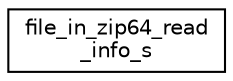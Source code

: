 digraph "类继承关系图"
{
  edge [fontname="Helvetica",fontsize="10",labelfontname="Helvetica",labelfontsize="10"];
  node [fontname="Helvetica",fontsize="10",shape=record];
  rankdir="LR";
  Node0 [label="file_in_zip64_read\l_info_s",height=0.2,width=0.4,color="black", fillcolor="white", style="filled",URL="$structfile__in__zip64__read__info__s.html"];
}
